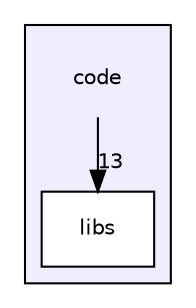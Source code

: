 digraph "code" {
  compound=true
  node [ fontsize="10", fontname="Helvetica"];
  edge [ labelfontsize="10", labelfontname="Helvetica"];
  subgraph clusterdir_050edd66366d13764f98250ef6db77f6 {
    graph [ bgcolor="#eeeeff", pencolor="black", label="" URL="dir_050edd66366d13764f98250ef6db77f6.html"];
    dir_050edd66366d13764f98250ef6db77f6 [shape=plaintext label="code"];
  dir_4cd8977fa66db7719b7022c7c7a03a79 [shape=box label="libs" fillcolor="white" style="filled" URL="dir_4cd8977fa66db7719b7022c7c7a03a79.html"];
  }
  dir_050edd66366d13764f98250ef6db77f6->dir_4cd8977fa66db7719b7022c7c7a03a79 [headlabel="13", labeldistance=1.5 headhref="dir_000000_000001.html"];
}
